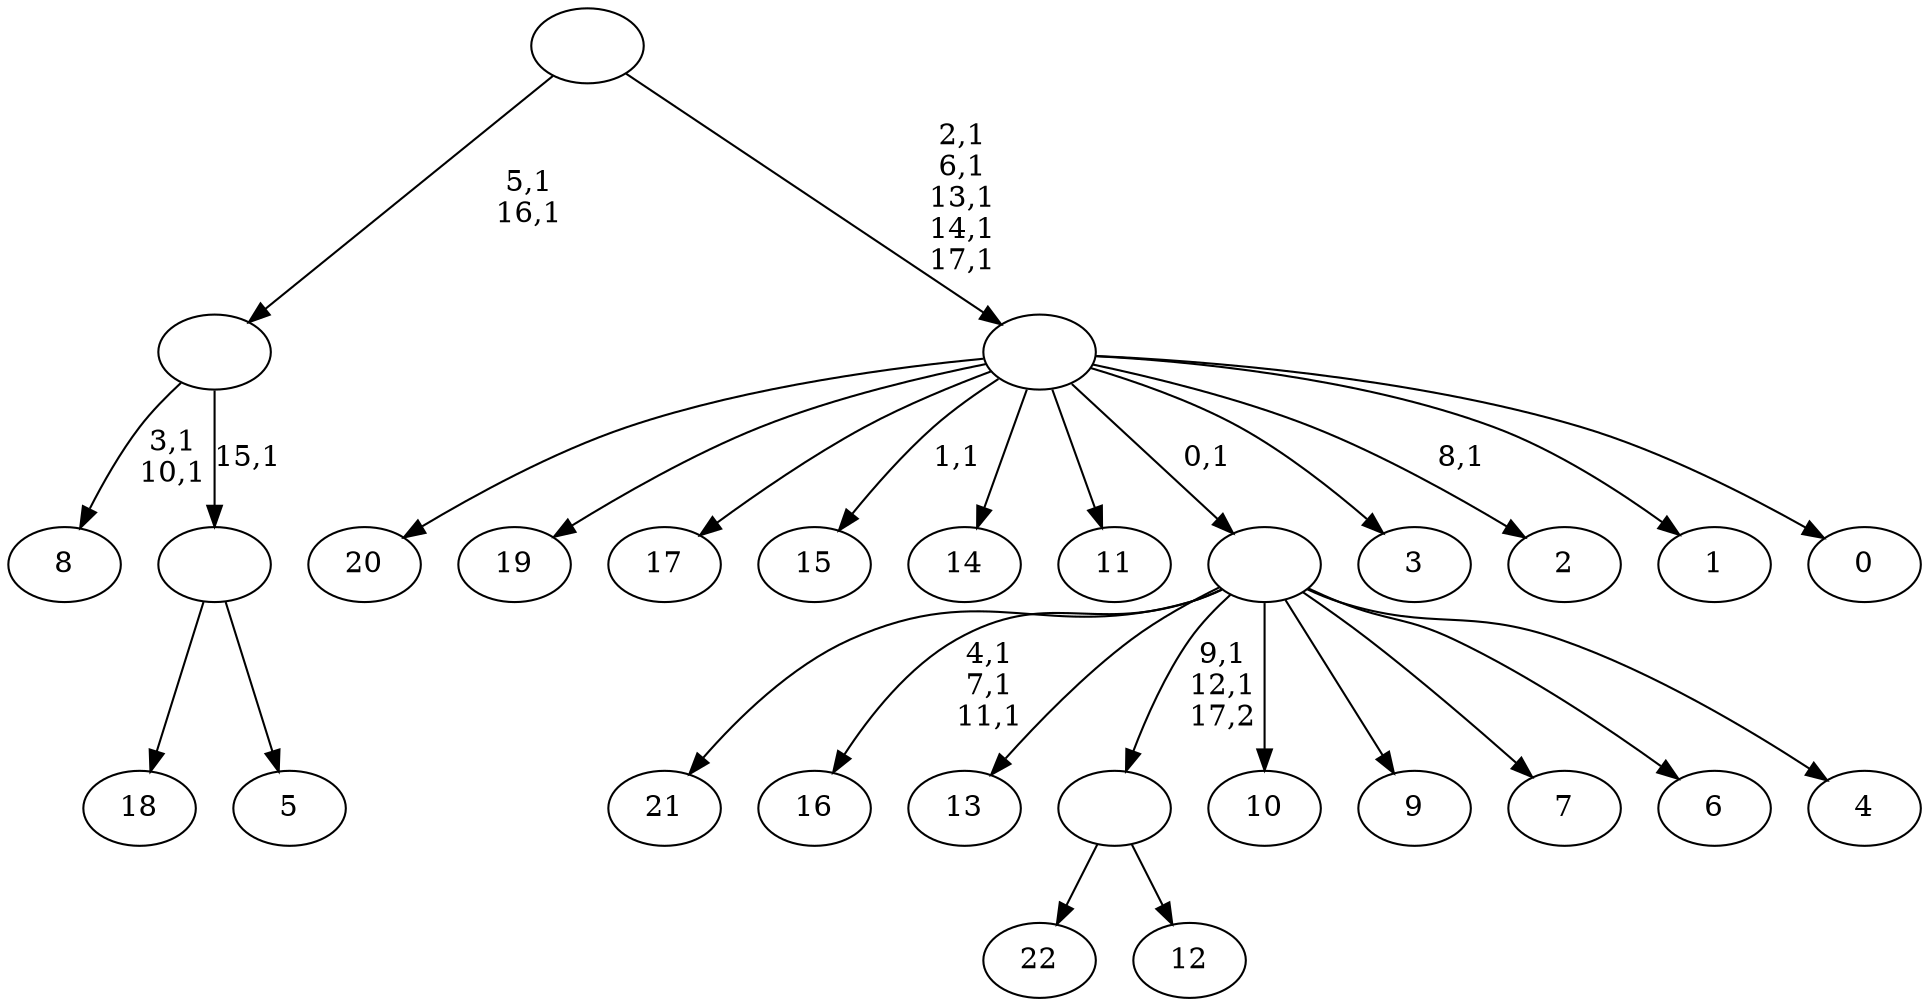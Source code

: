 digraph T {
	41 [label="22"]
	40 [label="21"]
	39 [label="20"]
	38 [label="19"]
	37 [label="18"]
	36 [label="17"]
	35 [label="16"]
	31 [label="15"]
	29 [label="14"]
	28 [label="13"]
	27 [label="12"]
	26 [label=""]
	24 [label="11"]
	23 [label="10"]
	22 [label="9"]
	21 [label="8"]
	18 [label="7"]
	17 [label="6"]
	16 [label="5"]
	15 [label=""]
	14 [label=""]
	12 [label="4"]
	11 [label=""]
	10 [label="3"]
	9 [label="2"]
	7 [label="1"]
	6 [label="0"]
	5 [label=""]
	0 [label=""]
	26 -> 41 [label=""]
	26 -> 27 [label=""]
	15 -> 37 [label=""]
	15 -> 16 [label=""]
	14 -> 21 [label="3,1\n10,1"]
	14 -> 15 [label="15,1"]
	11 -> 26 [label="9,1\n12,1\n17,2"]
	11 -> 35 [label="4,1\n7,1\n11,1"]
	11 -> 40 [label=""]
	11 -> 28 [label=""]
	11 -> 23 [label=""]
	11 -> 22 [label=""]
	11 -> 18 [label=""]
	11 -> 17 [label=""]
	11 -> 12 [label=""]
	5 -> 9 [label="8,1"]
	5 -> 31 [label="1,1"]
	5 -> 39 [label=""]
	5 -> 38 [label=""]
	5 -> 36 [label=""]
	5 -> 29 [label=""]
	5 -> 24 [label=""]
	5 -> 11 [label="0,1"]
	5 -> 10 [label=""]
	5 -> 7 [label=""]
	5 -> 6 [label=""]
	0 -> 5 [label="2,1\n6,1\n13,1\n14,1\n17,1"]
	0 -> 14 [label="5,1\n16,1"]
}
